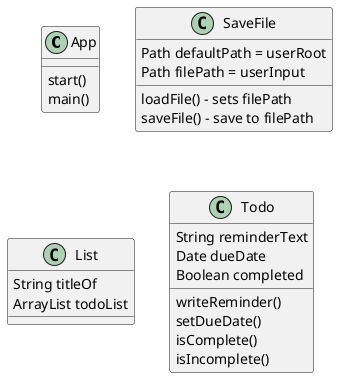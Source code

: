 @startuml
'https://plantuml.com/class-diagram

class App {

    start()
    main()
}

class SaveFile {

Path defaultPath = userRoot
Path filePath = userInput
loadFile() - sets filePath
saveFile() - save to filePath
}

class List {

String titleOf
ArrayList todoList
}

class Todo {

String reminderText
Date dueDate
Boolean completed

writeReminder()
setDueDate()
isComplete()
isIncomplete()
}





@enduml